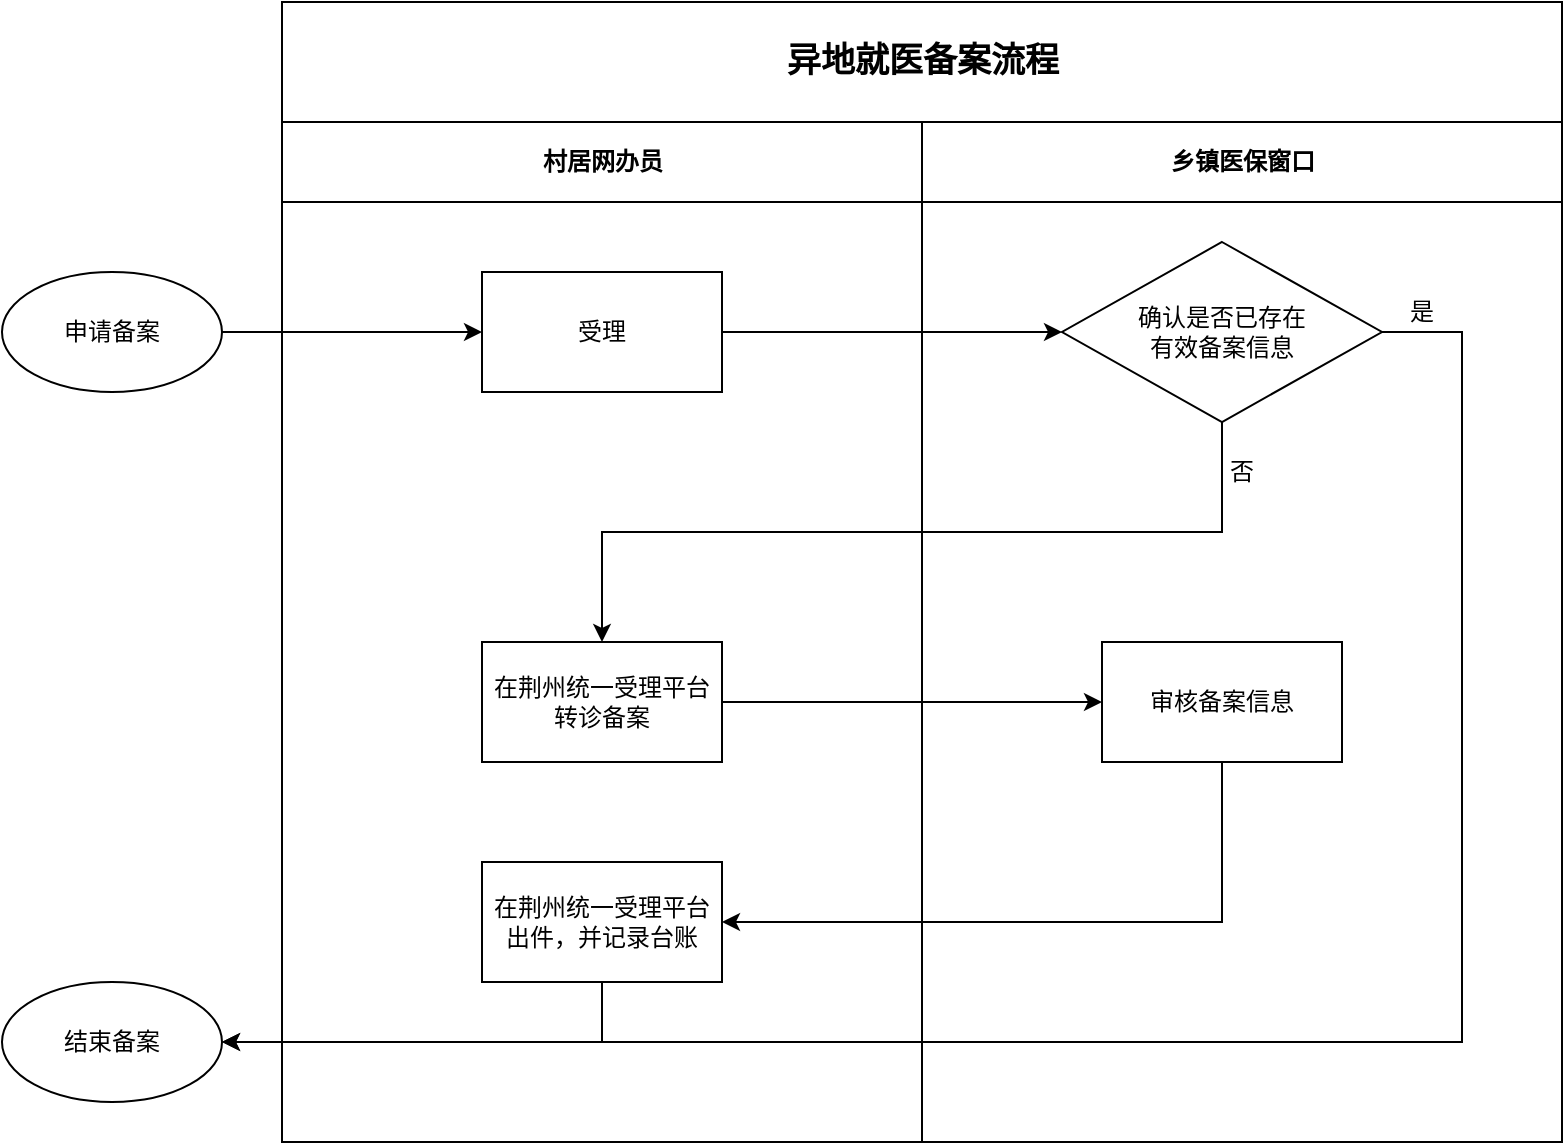 <mxfile version="21.3.0" type="github">
  <diagram name="Page-1" id="74e2e168-ea6b-b213-b513-2b3c1d86103e">
    <mxGraphModel dx="1434" dy="754" grid="1" gridSize="10" guides="1" tooltips="1" connect="1" arrows="1" fold="1" page="1" pageScale="1" pageWidth="1100" pageHeight="850" background="none" math="0" shadow="0">
      <root>
        <mxCell id="0" />
        <mxCell id="1" parent="0" />
        <mxCell id="77e6c97f196da883-1" value="&lt;font style=&quot;font-size: 17px;&quot;&gt;异地就医备案流程&lt;/font&gt;" style="swimlane;html=1;childLayout=stackLayout;startSize=60;rounded=0;shadow=0;labelBackgroundColor=none;strokeWidth=1;fontFamily=Verdana;fontSize=8;align=center;" parent="1" vertex="1">
          <mxGeometry x="270" y="40" width="640" height="570" as="geometry" />
        </mxCell>
        <mxCell id="77e6c97f196da883-26" style="edgeStyle=orthogonalEdgeStyle;rounded=1;html=1;labelBackgroundColor=none;startArrow=none;startFill=0;startSize=5;endArrow=classicThin;endFill=1;endSize=5;jettySize=auto;orthogonalLoop=1;strokeWidth=1;fontFamily=Verdana;fontSize=8" parent="77e6c97f196da883-1" edge="1">
          <mxGeometry relative="1" as="geometry">
            <mxPoint x="180" y="115" as="sourcePoint" />
          </mxGeometry>
        </mxCell>
        <mxCell id="77e6c97f196da883-27" style="edgeStyle=orthogonalEdgeStyle;rounded=1;html=1;labelBackgroundColor=none;startArrow=none;startFill=0;startSize=5;endArrow=classicThin;endFill=1;endSize=5;jettySize=auto;orthogonalLoop=1;strokeWidth=1;fontFamily=Verdana;fontSize=8" parent="77e6c97f196da883-1" edge="1">
          <mxGeometry relative="1" as="geometry">
            <Array as="points">
              <mxPoint x="240" y="155" />
              <mxPoint x="70" y="155" />
            </Array>
            <mxPoint x="230" y="175" as="targetPoint" />
          </mxGeometry>
        </mxCell>
        <mxCell id="77e6c97f196da883-3" value="村居网办员" style="swimlane;html=1;startSize=40;" parent="77e6c97f196da883-1" vertex="1">
          <mxGeometry y="60" width="320" height="510" as="geometry" />
        </mxCell>
        <mxCell id="OW70eodI6QGYOFk5UgHM-3" value="受理" style="rounded=0;whiteSpace=wrap;html=1;" parent="77e6c97f196da883-3" vertex="1">
          <mxGeometry x="100" y="75" width="120" height="60" as="geometry" />
        </mxCell>
        <mxCell id="OW70eodI6QGYOFk5UgHM-6" value="在荆州统一受理平台转诊备案" style="rounded=0;whiteSpace=wrap;html=1;" parent="77e6c97f196da883-3" vertex="1">
          <mxGeometry x="100" y="260" width="120" height="60" as="geometry" />
        </mxCell>
        <mxCell id="OW70eodI6QGYOFk5UgHM-8" value="在荆州统一受理平台出件，并记录台账" style="rounded=0;whiteSpace=wrap;html=1;" parent="77e6c97f196da883-3" vertex="1">
          <mxGeometry x="100" y="370" width="120" height="60" as="geometry" />
        </mxCell>
        <mxCell id="OW70eodI6QGYOFk5UgHM-1" value="乡镇医保窗口" style="swimlane;html=1;startSize=40;" parent="77e6c97f196da883-1" vertex="1">
          <mxGeometry x="320" y="60" width="320" height="510" as="geometry" />
        </mxCell>
        <mxCell id="OW70eodI6QGYOFk5UgHM-7" value="审核备案信息" style="rounded=0;whiteSpace=wrap;html=1;" parent="OW70eodI6QGYOFk5UgHM-1" vertex="1">
          <mxGeometry x="90" y="260" width="120" height="60" as="geometry" />
        </mxCell>
        <mxCell id="OW70eodI6QGYOFk5UgHM-19" value="否" style="text;html=1;strokeColor=none;fillColor=none;align=center;verticalAlign=middle;whiteSpace=wrap;rounded=0;" parent="OW70eodI6QGYOFk5UgHM-1" vertex="1">
          <mxGeometry x="130" y="160" width="60" height="30" as="geometry" />
        </mxCell>
        <mxCell id="OW70eodI6QGYOFk5UgHM-18" value="是" style="text;html=1;strokeColor=none;fillColor=none;align=center;verticalAlign=middle;whiteSpace=wrap;rounded=0;" parent="OW70eodI6QGYOFk5UgHM-1" vertex="1">
          <mxGeometry x="220" y="80" width="60" height="30" as="geometry" />
        </mxCell>
        <mxCell id="pq9lWNX9NpfvpXnbQwIX-3" value="确认是否已存在&lt;br&gt;有效备案信息" style="rhombus;whiteSpace=wrap;html=1;" parent="OW70eodI6QGYOFk5UgHM-1" vertex="1">
          <mxGeometry x="70" y="60" width="160" height="90" as="geometry" />
        </mxCell>
        <mxCell id="OW70eodI6QGYOFk5UgHM-10" style="edgeStyle=orthogonalEdgeStyle;rounded=0;orthogonalLoop=1;jettySize=auto;html=1;exitX=1;exitY=0.5;exitDx=0;exitDy=0;entryX=0;entryY=0.5;entryDx=0;entryDy=0;" parent="77e6c97f196da883-1" source="OW70eodI6QGYOFk5UgHM-3" target="pq9lWNX9NpfvpXnbQwIX-3" edge="1">
          <mxGeometry relative="1" as="geometry">
            <mxPoint x="420" y="150" as="targetPoint" />
          </mxGeometry>
        </mxCell>
        <mxCell id="OW70eodI6QGYOFk5UgHM-12" style="edgeStyle=orthogonalEdgeStyle;rounded=0;orthogonalLoop=1;jettySize=auto;html=1;exitX=1;exitY=0.5;exitDx=0;exitDy=0;entryX=0;entryY=0.5;entryDx=0;entryDy=0;" parent="77e6c97f196da883-1" source="OW70eodI6QGYOFk5UgHM-6" target="OW70eodI6QGYOFk5UgHM-7" edge="1">
          <mxGeometry relative="1" as="geometry" />
        </mxCell>
        <mxCell id="OW70eodI6QGYOFk5UgHM-13" style="edgeStyle=orthogonalEdgeStyle;rounded=0;orthogonalLoop=1;jettySize=auto;html=1;exitX=0.5;exitY=1;exitDx=0;exitDy=0;entryX=1;entryY=0.5;entryDx=0;entryDy=0;" parent="77e6c97f196da883-1" source="OW70eodI6QGYOFk5UgHM-7" target="OW70eodI6QGYOFk5UgHM-8" edge="1">
          <mxGeometry relative="1" as="geometry" />
        </mxCell>
        <mxCell id="pq9lWNX9NpfvpXnbQwIX-4" style="edgeStyle=orthogonalEdgeStyle;rounded=0;orthogonalLoop=1;jettySize=auto;html=1;exitX=0.5;exitY=1;exitDx=0;exitDy=0;" parent="77e6c97f196da883-1" source="pq9lWNX9NpfvpXnbQwIX-3" target="OW70eodI6QGYOFk5UgHM-6" edge="1">
          <mxGeometry relative="1" as="geometry" />
        </mxCell>
        <mxCell id="OW70eodI6QGYOFk5UgHM-9" style="edgeStyle=orthogonalEdgeStyle;rounded=0;orthogonalLoop=1;jettySize=auto;html=1;exitX=1;exitY=0.5;exitDx=0;exitDy=0;" parent="1" source="OW70eodI6QGYOFk5UgHM-4" target="OW70eodI6QGYOFk5UgHM-3" edge="1">
          <mxGeometry relative="1" as="geometry" />
        </mxCell>
        <mxCell id="OW70eodI6QGYOFk5UgHM-4" value="申请备案" style="ellipse;whiteSpace=wrap;html=1;" parent="1" vertex="1">
          <mxGeometry x="130" y="175" width="110" height="60" as="geometry" />
        </mxCell>
        <mxCell id="OW70eodI6QGYOFk5UgHM-14" value="结束备案" style="ellipse;whiteSpace=wrap;html=1;" parent="1" vertex="1">
          <mxGeometry x="130" y="530" width="110" height="60" as="geometry" />
        </mxCell>
        <mxCell id="OW70eodI6QGYOFk5UgHM-17" style="edgeStyle=orthogonalEdgeStyle;rounded=0;orthogonalLoop=1;jettySize=auto;html=1;exitX=0.5;exitY=1;exitDx=0;exitDy=0;entryX=1;entryY=0.5;entryDx=0;entryDy=0;" parent="1" source="OW70eodI6QGYOFk5UgHM-8" target="OW70eodI6QGYOFk5UgHM-14" edge="1">
          <mxGeometry relative="1" as="geometry" />
        </mxCell>
        <mxCell id="pq9lWNX9NpfvpXnbQwIX-5" style="edgeStyle=orthogonalEdgeStyle;rounded=0;orthogonalLoop=1;jettySize=auto;html=1;exitX=1;exitY=0.5;exitDx=0;exitDy=0;entryX=1;entryY=0.5;entryDx=0;entryDy=0;" parent="1" source="pq9lWNX9NpfvpXnbQwIX-3" target="OW70eodI6QGYOFk5UgHM-14" edge="1">
          <mxGeometry relative="1" as="geometry">
            <Array as="points">
              <mxPoint x="860" y="205" />
              <mxPoint x="860" y="560" />
            </Array>
          </mxGeometry>
        </mxCell>
      </root>
    </mxGraphModel>
  </diagram>
</mxfile>
